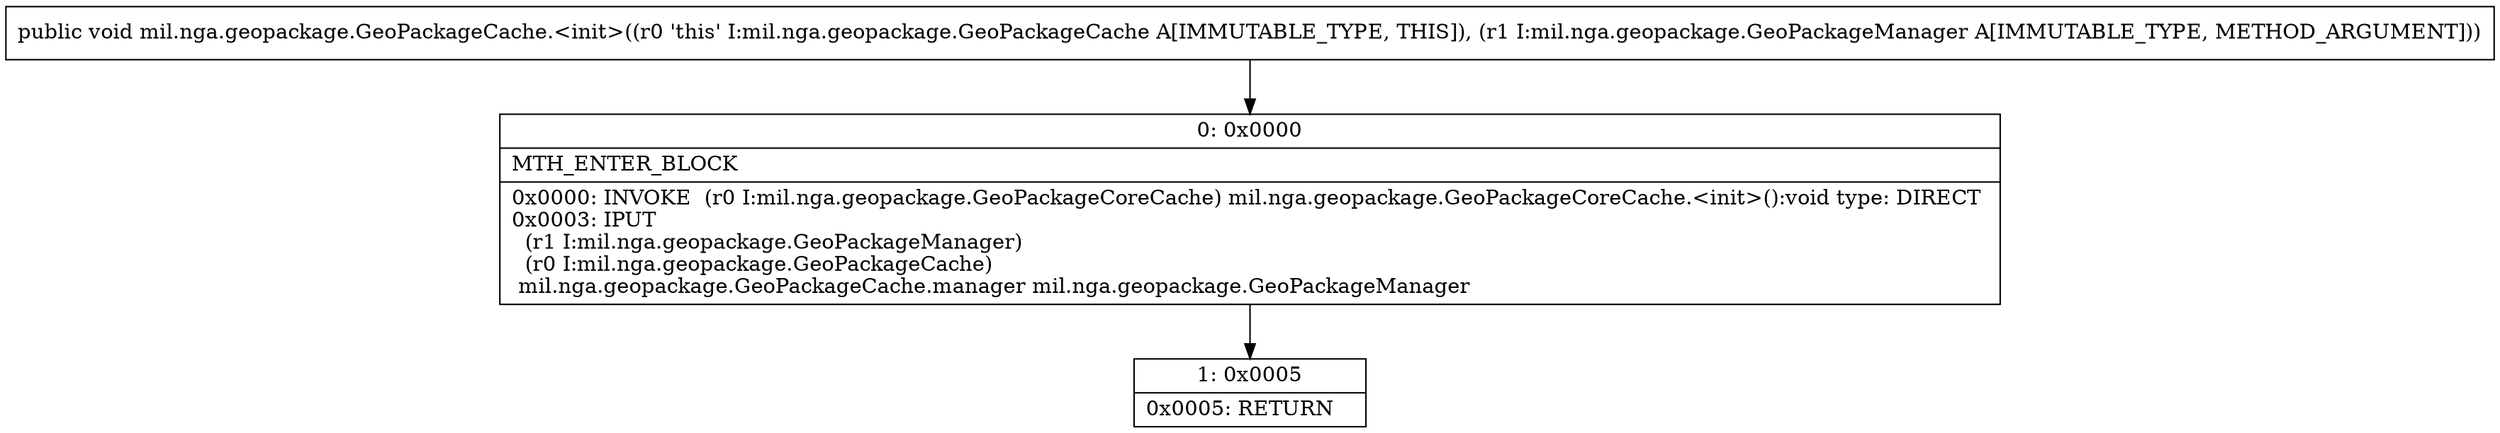 digraph "CFG formil.nga.geopackage.GeoPackageCache.\<init\>(Lmil\/nga\/geopackage\/GeoPackageManager;)V" {
Node_0 [shape=record,label="{0\:\ 0x0000|MTH_ENTER_BLOCK\l|0x0000: INVOKE  (r0 I:mil.nga.geopackage.GeoPackageCoreCache) mil.nga.geopackage.GeoPackageCoreCache.\<init\>():void type: DIRECT \l0x0003: IPUT  \l  (r1 I:mil.nga.geopackage.GeoPackageManager)\l  (r0 I:mil.nga.geopackage.GeoPackageCache)\l mil.nga.geopackage.GeoPackageCache.manager mil.nga.geopackage.GeoPackageManager \l}"];
Node_1 [shape=record,label="{1\:\ 0x0005|0x0005: RETURN   \l}"];
MethodNode[shape=record,label="{public void mil.nga.geopackage.GeoPackageCache.\<init\>((r0 'this' I:mil.nga.geopackage.GeoPackageCache A[IMMUTABLE_TYPE, THIS]), (r1 I:mil.nga.geopackage.GeoPackageManager A[IMMUTABLE_TYPE, METHOD_ARGUMENT])) }"];
MethodNode -> Node_0;
Node_0 -> Node_1;
}

